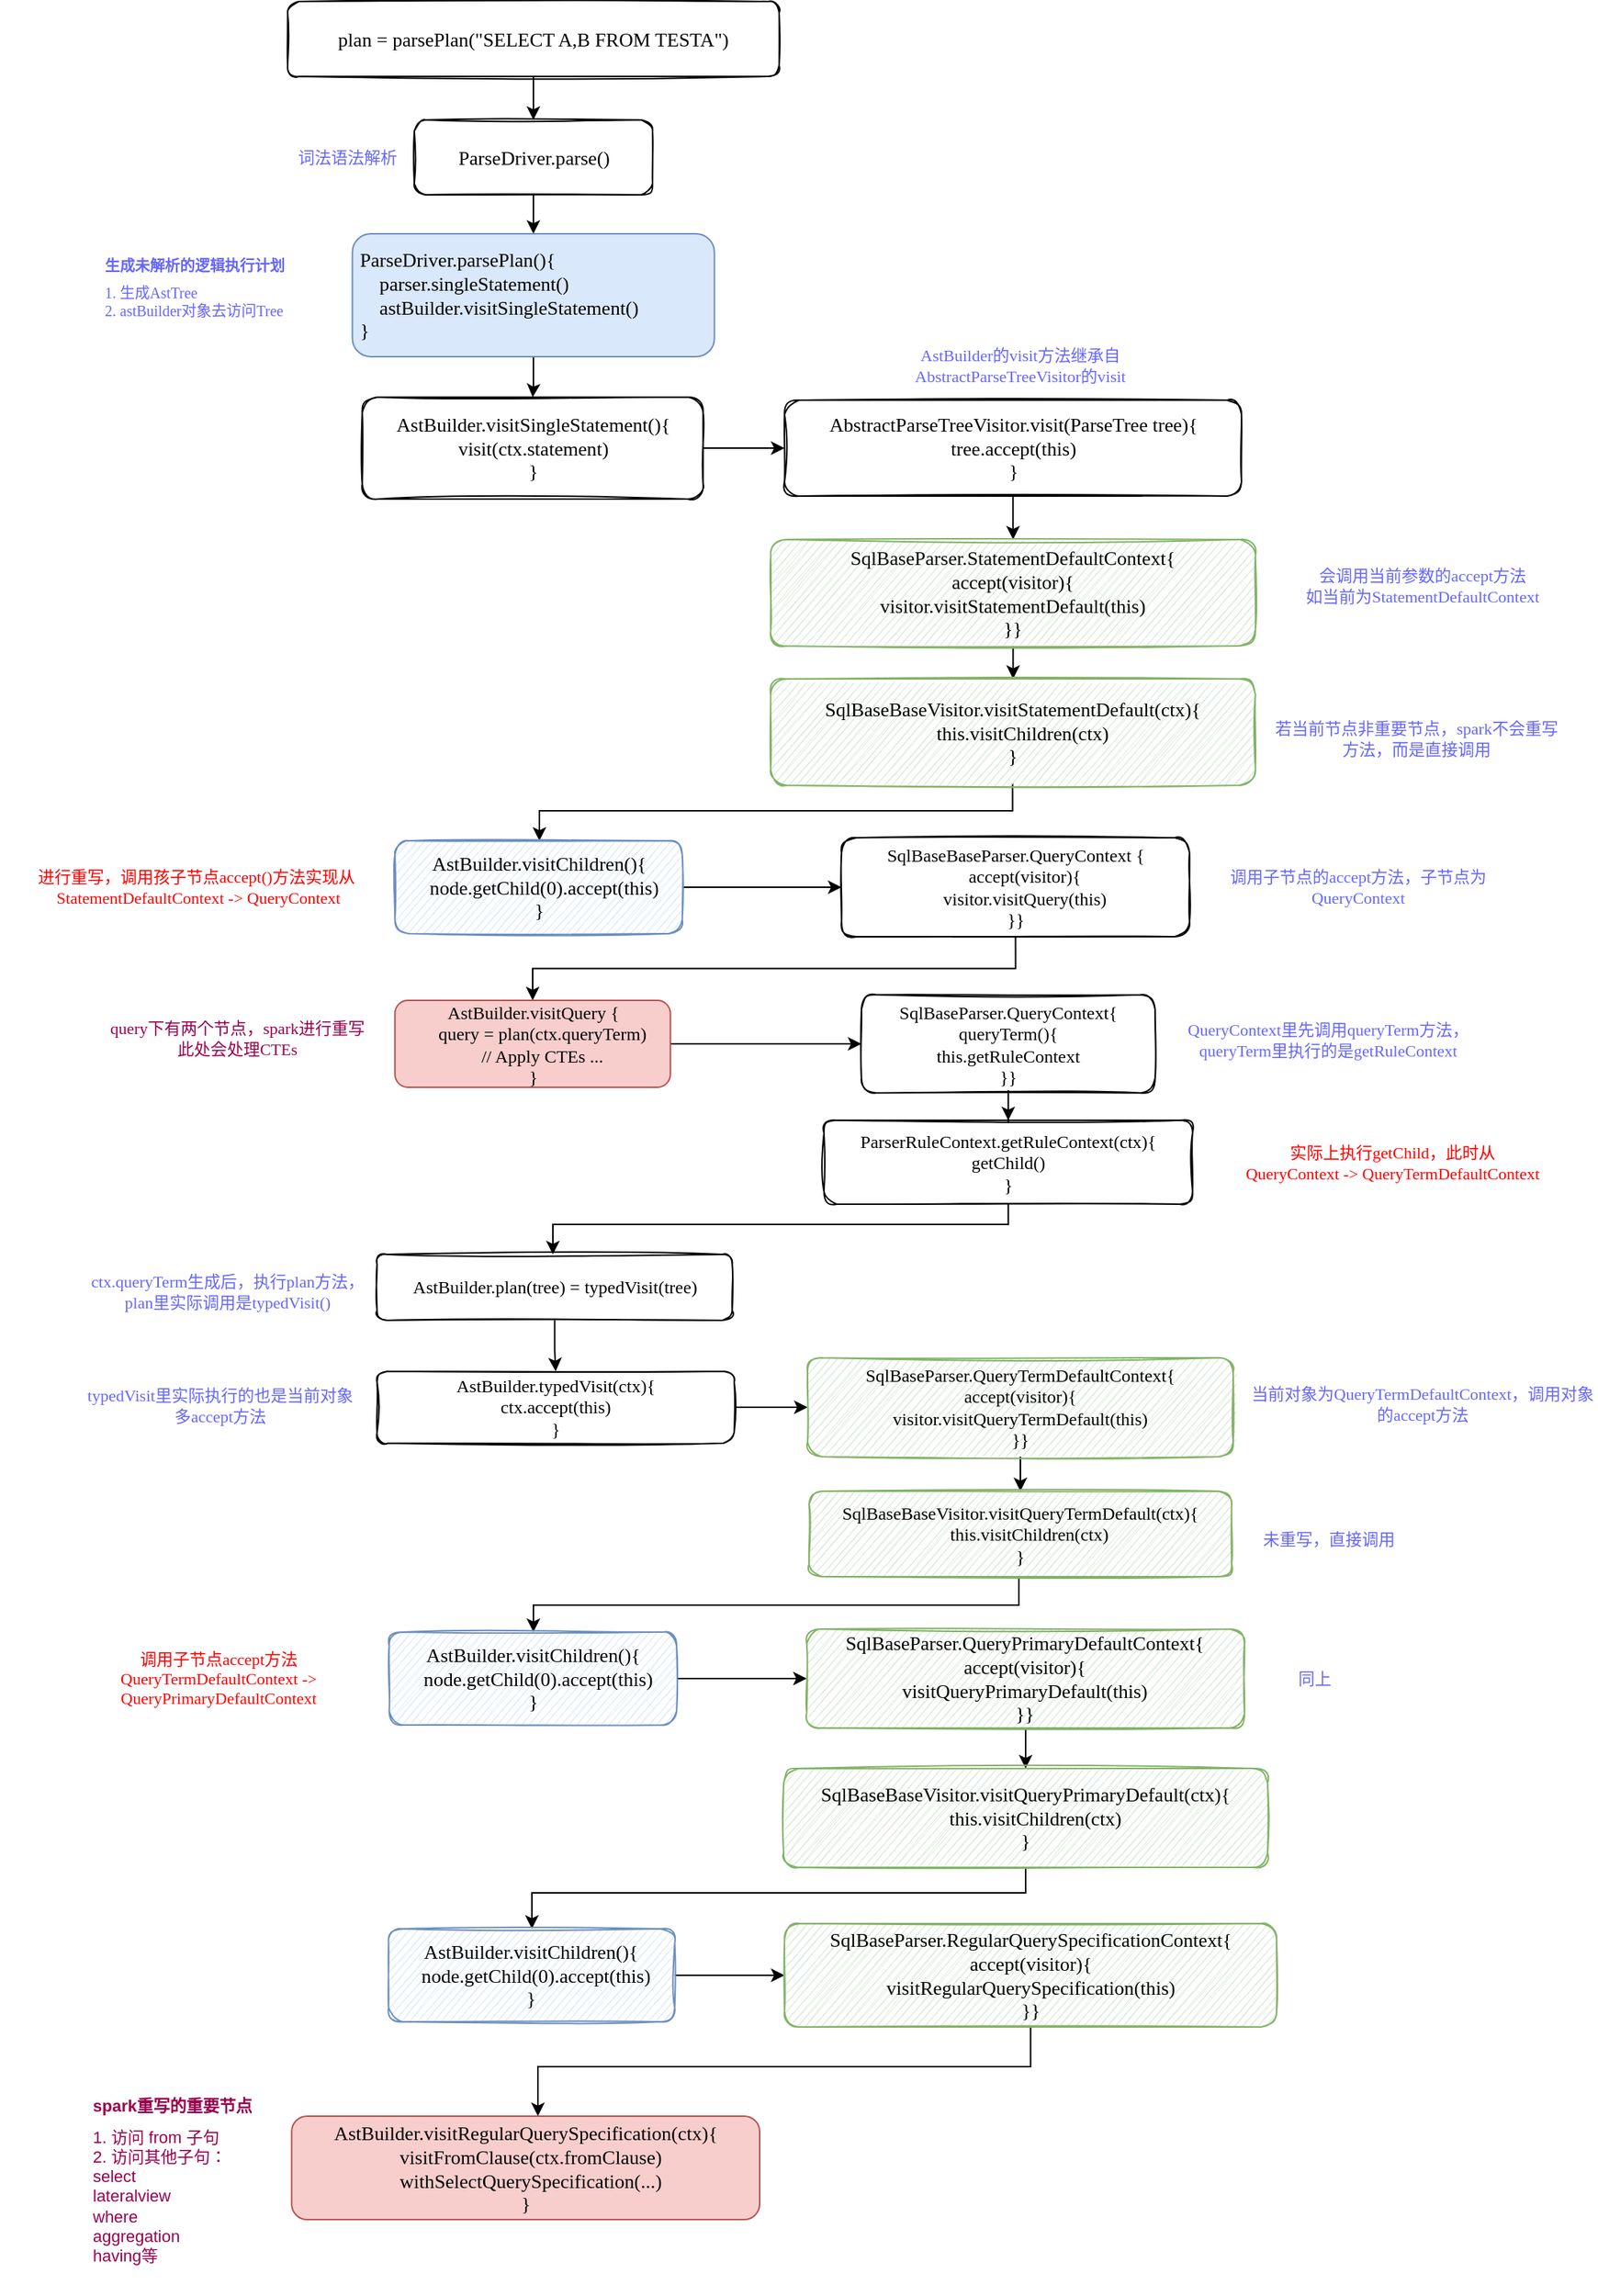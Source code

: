 <mxfile version="17.4.0" type="github">
  <diagram id="_TAUJCwC3Z414NcdCWBq" name="Page-1">
    <mxGraphModel dx="2218" dy="898" grid="0" gridSize="10" guides="1" tooltips="1" connect="1" arrows="1" fold="1" page="1" pageScale="1" pageWidth="827" pageHeight="1169" math="0" shadow="0">
      <root>
        <mxCell id="0" />
        <mxCell id="1" parent="0" />
        <mxCell id="T3wzXR9VALe59u5OGyin-3" value="" style="edgeStyle=orthogonalEdgeStyle;rounded=0;orthogonalLoop=1;jettySize=auto;html=1;fontColor=default;fontFamily=Comic Sans MS;" parent="1" source="T3wzXR9VALe59u5OGyin-1" target="T3wzXR9VALe59u5OGyin-2" edge="1">
          <mxGeometry relative="1" as="geometry" />
        </mxCell>
        <mxCell id="T3wzXR9VALe59u5OGyin-1" value="&lt;div&gt;&lt;font&gt;&lt;span style=&quot;font-size: 13.067px&quot;&gt;plan = parsePlan(&quot;SELECT A,B FROM TESTA&quot;)&lt;/span&gt;&lt;span style=&quot;font-size: 9.8pt&quot;&gt;&lt;br&gt;&lt;/span&gt;&lt;/font&gt;&lt;/div&gt;" style="rounded=1;whiteSpace=wrap;html=1;sketch=1;fillColor=none;shadow=0;glass=0;labelBackgroundColor=none;fontFamily=Comic Sans MS;" parent="1" vertex="1">
          <mxGeometry x="68" y="195" width="328" height="50" as="geometry" />
        </mxCell>
        <mxCell id="T3wzXR9VALe59u5OGyin-6" value="" style="edgeStyle=orthogonalEdgeStyle;rounded=0;orthogonalLoop=1;jettySize=auto;html=1;fontFamily=Comic Sans MS;fontSize=11;fontColor=#A680B8;" parent="1" source="T3wzXR9VALe59u5OGyin-2" target="T3wzXR9VALe59u5OGyin-5" edge="1">
          <mxGeometry relative="1" as="geometry" />
        </mxCell>
        <mxCell id="T3wzXR9VALe59u5OGyin-2" value="&lt;div&gt;&lt;font&gt;&lt;span style=&quot;font-size: 13.067px&quot;&gt;ParseDriver.parse()&lt;/span&gt;&lt;/font&gt;&lt;/div&gt;" style="rounded=1;whiteSpace=wrap;html=1;sketch=1;fillColor=none;shadow=0;glass=0;labelBackgroundColor=none;fontFamily=Comic Sans MS;" parent="1" vertex="1">
          <mxGeometry x="152.5" y="274" width="159" height="50" as="geometry" />
        </mxCell>
        <mxCell id="T3wzXR9VALe59u5OGyin-4" value="词法语法解析" style="text;html=1;strokeColor=none;fillColor=none;align=center;verticalAlign=middle;whiteSpace=wrap;rounded=0;shadow=0;glass=0;labelBackgroundColor=none;sketch=1;fontSize=11;fontColor=#6666FF;fontFamily=Comic Sans MS;" parent="1" vertex="1">
          <mxGeometry x="71" y="284" width="74" height="30" as="geometry" />
        </mxCell>
        <mxCell id="T3wzXR9VALe59u5OGyin-30" value="" style="edgeStyle=orthogonalEdgeStyle;rounded=0;orthogonalLoop=1;jettySize=auto;html=1;fontFamily=Comic Sans MS;fontSize=11;fontColor=#6666FF;" parent="1" source="T3wzXR9VALe59u5OGyin-5" target="T3wzXR9VALe59u5OGyin-14" edge="1">
          <mxGeometry relative="1" as="geometry" />
        </mxCell>
        <mxCell id="T3wzXR9VALe59u5OGyin-5" value="&lt;div&gt;&lt;font&gt;&lt;span style=&quot;font-size: 13.067px&quot;&gt;&amp;nbsp;ParseDriver.parsePlan(){&lt;/span&gt;&lt;/font&gt;&lt;/div&gt;&lt;div&gt;&lt;font&gt;&lt;span style=&quot;font-size: 13.067px&quot;&gt;&amp;nbsp; &amp;nbsp; &amp;nbsp;parser.singleStatement()&lt;/span&gt;&lt;span style=&quot;font-size: 13.067px&quot;&gt;&lt;br&gt;&lt;/span&gt;&lt;/font&gt;&lt;/div&gt;&lt;div&gt;&lt;font&gt;&lt;span style=&quot;font-size: 13.067px&quot;&gt;&amp;nbsp; &amp;nbsp; &amp;nbsp;astBuilder.visitSingleStatement()&lt;/span&gt;&lt;span style=&quot;font-size: 13.067px&quot;&gt;&lt;br&gt;&lt;/span&gt;&lt;/font&gt;&lt;/div&gt;&lt;div&gt;&lt;font&gt;&lt;span style=&quot;font-size: 13.067px&quot;&gt;&amp;nbsp;}&lt;/span&gt;&lt;/font&gt;&lt;/div&gt;" style="rounded=1;whiteSpace=wrap;html=1;sketch=0;fillColor=#dae8fc;strokeColor=#6c8ebf;shadow=0;glass=0;labelBackgroundColor=none;fontFamily=Comic Sans MS;align=left;" parent="1" vertex="1">
          <mxGeometry x="111.19" y="350" width="241.62" height="82" as="geometry" />
        </mxCell>
        <mxCell id="T3wzXR9VALe59u5OGyin-32" value="" style="edgeStyle=orthogonalEdgeStyle;rounded=0;orthogonalLoop=1;jettySize=auto;html=1;fontFamily=Comic Sans MS;fontSize=10;fontColor=#6666FF;" parent="1" source="T3wzXR9VALe59u5OGyin-14" target="T3wzXR9VALe59u5OGyin-18" edge="1">
          <mxGeometry relative="1" as="geometry" />
        </mxCell>
        <mxCell id="T3wzXR9VALe59u5OGyin-14" value="&lt;div&gt;&lt;div&gt;&lt;span style=&quot;font-size: 13.067px&quot;&gt;AstBuilder.visitSingleStatement(){&lt;/span&gt;&lt;/div&gt;&lt;div&gt;&lt;span style=&quot;font-size: 13.067px&quot;&gt;visit(ctx.statement)&lt;/span&gt;&lt;/div&gt;&lt;div&gt;&lt;span style=&quot;font-size: 13.067px&quot;&gt;}&lt;/span&gt;&lt;/div&gt;&lt;/div&gt;" style="rounded=1;whiteSpace=wrap;html=1;sketch=1;fillColor=none;shadow=0;glass=0;labelBackgroundColor=none;fontFamily=Comic Sans MS;align=center;" parent="1" vertex="1">
          <mxGeometry x="117.75" y="459" width="227.5" height="68" as="geometry" />
        </mxCell>
        <mxCell id="T3wzXR9VALe59u5OGyin-36" value="" style="edgeStyle=orthogonalEdgeStyle;rounded=0;orthogonalLoop=1;jettySize=auto;html=1;fontFamily=Comic Sans MS;fontSize=10;fontColor=#6666FF;" parent="1" source="T3wzXR9VALe59u5OGyin-18" target="T3wzXR9VALe59u5OGyin-35" edge="1">
          <mxGeometry relative="1" as="geometry" />
        </mxCell>
        <mxCell id="T3wzXR9VALe59u5OGyin-18" value="&lt;div&gt;&lt;span style=&quot;font-size: 13.067px&quot;&gt;AbstractParseTreeVisitor.visit(ParseTree tree){&lt;/span&gt;&lt;/div&gt;&lt;div&gt;&lt;span style=&quot;font-size: 13.067px&quot;&gt;tree.accept(this)&lt;/span&gt;&lt;/div&gt;&lt;div&gt;&lt;span style=&quot;font-size: 13.067px&quot;&gt;}&lt;/span&gt;&lt;/div&gt;" style="rounded=1;whiteSpace=wrap;html=1;sketch=1;fillColor=none;shadow=0;glass=0;labelBackgroundColor=none;fontFamily=Comic Sans MS;" parent="1" vertex="1">
          <mxGeometry x="399.6" y="461" width="305" height="64" as="geometry" />
        </mxCell>
        <mxCell id="T3wzXR9VALe59u5OGyin-31" value="&lt;h1 style=&quot;font-size: 10px&quot;&gt;生成未解析的逻辑执行计划&lt;/h1&gt;&lt;div style=&quot;font-size: 10px&quot;&gt;1. 生成AstTree&lt;/div&gt;&lt;div style=&quot;font-size: 10px&quot;&gt;2. astBuilder对象去访问Tree&lt;/div&gt;" style="text;html=1;strokeColor=none;fillColor=none;spacing=5;spacingTop=-20;whiteSpace=wrap;overflow=hidden;rounded=0;shadow=0;glass=0;labelBackgroundColor=none;sketch=1;fontFamily=Comic Sans MS;fontSize=10;fontColor=#6666FF;" parent="1" vertex="1">
          <mxGeometry x="-59.33" y="369" width="187" height="66" as="geometry" />
        </mxCell>
        <mxCell id="T3wzXR9VALe59u5OGyin-34" value="AstBuilder的visit方法继承自AbstractParseTreeVisitor的visit" style="text;html=1;strokeColor=none;fillColor=none;align=center;verticalAlign=middle;whiteSpace=wrap;rounded=0;shadow=0;glass=0;labelBackgroundColor=none;sketch=1;fontSize=11;fontColor=#6666FF;fontFamily=Comic Sans MS;" parent="1" vertex="1">
          <mxGeometry x="461" y="409" width="192" height="57" as="geometry" />
        </mxCell>
        <mxCell id="T3wzXR9VALe59u5OGyin-39" value="" style="edgeStyle=orthogonalEdgeStyle;rounded=0;orthogonalLoop=1;jettySize=auto;html=1;fontFamily=Comic Sans MS;fontSize=10;fontColor=#6666FF;" parent="1" source="T3wzXR9VALe59u5OGyin-35" target="T3wzXR9VALe59u5OGyin-38" edge="1">
          <mxGeometry relative="1" as="geometry" />
        </mxCell>
        <mxCell id="T3wzXR9VALe59u5OGyin-35" value="&lt;div&gt;&lt;span style=&quot;font-size: 13.067px&quot;&gt;SqlBaseParser.StatementDefaultContext{&lt;/span&gt;&lt;/div&gt;&lt;div&gt;&lt;span style=&quot;font-size: 13.067px&quot;&gt;accept(visitor){&lt;/span&gt;&lt;/div&gt;&lt;span style=&quot;font-size: 13.067px&quot;&gt;visitor.visitStatementDefault(this)&lt;/span&gt;&lt;div&gt;&lt;span style=&quot;font-size: 13.067px&quot;&gt;}}&lt;/span&gt;&lt;br&gt;&lt;/div&gt;" style="rounded=1;whiteSpace=wrap;html=1;sketch=1;fillColor=#d5e8d4;shadow=0;glass=0;labelBackgroundColor=none;fontFamily=Comic Sans MS;strokeColor=#82b366;" parent="1" vertex="1">
          <mxGeometry x="390.35" y="554" width="323.5" height="71" as="geometry" />
        </mxCell>
        <mxCell id="T3wzXR9VALe59u5OGyin-37" value="会调用当前参数的accept方法&lt;br&gt;如当前为StatementDefaultContext" style="text;html=1;strokeColor=none;fillColor=none;align=center;verticalAlign=middle;whiteSpace=wrap;rounded=0;shadow=0;glass=0;labelBackgroundColor=none;sketch=1;fontSize=11;fontColor=#6666FF;fontFamily=Comic Sans MS;" parent="1" vertex="1">
          <mxGeometry x="719" y="558" width="213" height="53" as="geometry" />
        </mxCell>
        <mxCell id="T3wzXR9VALe59u5OGyin-42" value="" style="edgeStyle=orthogonalEdgeStyle;rounded=0;orthogonalLoop=1;jettySize=auto;html=1;fontFamily=Comic Sans MS;fontSize=10;fontColor=#6666FF;exitX=0.499;exitY=0.981;exitDx=0;exitDy=0;exitPerimeter=0;" parent="1" source="T3wzXR9VALe59u5OGyin-38" target="T3wzXR9VALe59u5OGyin-41" edge="1">
          <mxGeometry relative="1" as="geometry">
            <mxPoint x="552.111" y="728" as="sourcePoint" />
            <Array as="points">
              <mxPoint x="552" y="735" />
              <mxPoint x="236" y="735" />
            </Array>
          </mxGeometry>
        </mxCell>
        <mxCell id="T3wzXR9VALe59u5OGyin-38" value="&lt;div&gt;&lt;div&gt;&lt;span style=&quot;font-size: 13.067px&quot;&gt;SqlBaseBaseVisitor.visitStatementDefault(ctx){&lt;/span&gt;&lt;/div&gt;&lt;div&gt;&lt;span style=&quot;font-size: 13.067px&quot;&gt;&amp;nbsp; &amp;nbsp; this.visitChildren(ctx)&lt;/span&gt;&lt;/div&gt;&lt;div&gt;&lt;span style=&quot;font-size: 13.067px&quot;&gt;}&lt;/span&gt;&lt;/div&gt;&lt;/div&gt;" style="rounded=1;whiteSpace=wrap;html=1;sketch=1;fillColor=#d5e8d4;shadow=0;glass=0;labelBackgroundColor=none;fontFamily=Comic Sans MS;strokeColor=#82b366;" parent="1" vertex="1">
          <mxGeometry x="390.35" y="647" width="323.5" height="71" as="geometry" />
        </mxCell>
        <mxCell id="T3wzXR9VALe59u5OGyin-40" value="若当前节点非重要节点，spark不会重写方法，而是直接调用&lt;br&gt;&lt;div class=&quot;okr-block-clipboard&quot;&gt;&lt;/div&gt;" style="text;html=1;strokeColor=none;fillColor=none;align=center;verticalAlign=middle;whiteSpace=wrap;rounded=0;shadow=0;glass=0;labelBackgroundColor=none;sketch=1;fontSize=11;fontColor=#6666FF;fontFamily=Comic Sans MS;" parent="1" vertex="1">
          <mxGeometry x="722" y="655" width="199" height="63" as="geometry" />
        </mxCell>
        <mxCell id="T3wzXR9VALe59u5OGyin-46" value="" style="edgeStyle=orthogonalEdgeStyle;rounded=0;orthogonalLoop=1;jettySize=auto;html=1;fontFamily=Comic Sans MS;fontSize=10;fontColor=#6666FF;" parent="1" source="T3wzXR9VALe59u5OGyin-41" target="T3wzXR9VALe59u5OGyin-45" edge="1">
          <mxGeometry relative="1" as="geometry" />
        </mxCell>
        <mxCell id="T3wzXR9VALe59u5OGyin-41" value="&lt;div&gt;&lt;span style=&quot;font-size: 13.067px&quot;&gt;AstBuilder.visitChildren(){&lt;/span&gt;&lt;/div&gt;&lt;div&gt;&lt;span style=&quot;font-size: 13.067px&quot;&gt;&amp;nbsp; node.getChild(0).accept(this)&lt;/span&gt;&lt;/div&gt;&lt;div&gt;&lt;span style=&quot;font-size: 13.067px&quot;&gt;}&lt;/span&gt;&lt;/div&gt;" style="rounded=1;whiteSpace=wrap;html=1;sketch=1;fillColor=#dae8fc;shadow=0;glass=0;labelBackgroundColor=none;fontFamily=Comic Sans MS;strokeColor=#6c8ebf;" parent="1" vertex="1">
          <mxGeometry x="139.59" y="755" width="191.75" height="62" as="geometry" />
        </mxCell>
        <mxCell id="T3wzXR9VALe59u5OGyin-44" value="进行重写，调用孩子节点accept()方法实现从&amp;nbsp;&lt;br&gt;&lt;span&gt;StatementDefaultContext -&amp;gt; QueryContext&lt;br&gt;&lt;/span&gt;&lt;div class=&quot;okr-block-clipboard&quot;&gt;&lt;/div&gt;" style="text;html=1;strokeColor=none;fillColor=none;align=center;verticalAlign=middle;whiteSpace=wrap;rounded=0;shadow=0;glass=0;labelBackgroundColor=none;sketch=1;fontSize=11;fontColor=#FF0000;fontFamily=Comic Sans MS;" parent="1" vertex="1">
          <mxGeometry x="-123.16" y="750.5" width="262.75" height="71" as="geometry" />
        </mxCell>
        <mxCell id="T3wzXR9VALe59u5OGyin-48" value="" style="edgeStyle=orthogonalEdgeStyle;rounded=0;orthogonalLoop=1;jettySize=auto;html=1;fontFamily=Comic Sans MS;fontSize=10;fontColor=#6666FF;exitX=0.5;exitY=1;exitDx=0;exitDy=0;" parent="1" source="T3wzXR9VALe59u5OGyin-45" target="T3wzXR9VALe59u5OGyin-47" edge="1">
          <mxGeometry relative="1" as="geometry" />
        </mxCell>
        <mxCell id="T3wzXR9VALe59u5OGyin-45" value="&lt;div&gt;SqlBaseBaseParser.QueryContext {&lt;/div&gt;&lt;div&gt;&amp;nbsp; &amp;nbsp; accept(visitor){&lt;/div&gt;&lt;div&gt;&amp;nbsp; &amp;nbsp; visitor.visitQuery(this)&lt;/div&gt;&lt;div&gt;}}&lt;/div&gt;" style="rounded=1;whiteSpace=wrap;html=1;sketch=1;fillColor=none;shadow=0;glass=0;labelBackgroundColor=none;fontFamily=Comic Sans MS;" parent="1" vertex="1">
          <mxGeometry x="437.63" y="753" width="232.25" height="66" as="geometry" />
        </mxCell>
        <mxCell id="bS2-JoX9ewdRHK1aLQZ--2" value="" style="edgeStyle=orthogonalEdgeStyle;rounded=0;orthogonalLoop=1;jettySize=auto;html=1;" edge="1" parent="1" source="T3wzXR9VALe59u5OGyin-47" target="bS2-JoX9ewdRHK1aLQZ--1">
          <mxGeometry relative="1" as="geometry" />
        </mxCell>
        <mxCell id="T3wzXR9VALe59u5OGyin-47" value="&lt;div&gt;AstBuilder.visitQuery {&lt;/div&gt;&lt;div&gt;&amp;nbsp; &amp;nbsp; query = plan(ctx.queryTerm)&lt;/div&gt;&lt;div&gt;&amp;nbsp; &amp;nbsp; // Apply CTEs ...&lt;/div&gt;&lt;div&gt;}&lt;/div&gt;" style="rounded=1;whiteSpace=wrap;html=1;sketch=0;fillColor=#f8cecc;shadow=0;glass=0;labelBackgroundColor=none;fontFamily=Comic Sans MS;strokeColor=#b85450;" parent="1" vertex="1">
          <mxGeometry x="139.59" y="861.5" width="183.81" height="58" as="geometry" />
        </mxCell>
        <mxCell id="T3wzXR9VALe59u5OGyin-49" value="query下有两个节点，spark进行重写&lt;br&gt;此处会处理CTEs&lt;div class=&quot;okr-block-clipboard&quot;&gt;&lt;/div&gt;" style="text;html=1;strokeColor=none;fillColor=none;align=center;verticalAlign=middle;whiteSpace=wrap;rounded=0;shadow=0;glass=0;labelBackgroundColor=none;sketch=1;fontSize=11;fontColor=#99004D;fontFamily=Comic Sans MS;" parent="1" vertex="1">
          <mxGeometry x="-67.41" y="859" width="203.16" height="56.5" as="geometry" />
        </mxCell>
        <mxCell id="T3wzXR9VALe59u5OGyin-50" value="调用子节点的accept方法，子节点为QueryContext" style="text;html=1;strokeColor=none;fillColor=none;align=center;verticalAlign=middle;whiteSpace=wrap;rounded=0;shadow=0;glass=0;labelBackgroundColor=none;sketch=1;fontSize=11;fontColor=#6666FF;fontFamily=Comic Sans MS;" parent="1" vertex="1">
          <mxGeometry x="676" y="759.5" width="213" height="53" as="geometry" />
        </mxCell>
        <mxCell id="bS2-JoX9ewdRHK1aLQZ--5" value="" style="edgeStyle=orthogonalEdgeStyle;rounded=0;orthogonalLoop=1;jettySize=auto;html=1;" edge="1" parent="1" source="bS2-JoX9ewdRHK1aLQZ--1" target="bS2-JoX9ewdRHK1aLQZ--4">
          <mxGeometry relative="1" as="geometry" />
        </mxCell>
        <mxCell id="bS2-JoX9ewdRHK1aLQZ--1" value="SqlBaseParser.QueryContext{&lt;br&gt;queryTerm(){&lt;br&gt;this.getRuleContext&lt;br&gt;}}" style="rounded=1;whiteSpace=wrap;html=1;sketch=1;fillColor=none;shadow=0;glass=0;labelBackgroundColor=none;fontFamily=Comic Sans MS;" vertex="1" parent="1">
          <mxGeometry x="450.91" y="857.75" width="196" height="65.5" as="geometry" />
        </mxCell>
        <mxCell id="bS2-JoX9ewdRHK1aLQZ--3" value="QueryContext里先调用queryTerm方法，queryTerm里执行的是getRuleContext" style="text;html=1;strokeColor=none;fillColor=none;align=center;verticalAlign=middle;whiteSpace=wrap;rounded=0;shadow=0;glass=0;labelBackgroundColor=none;sketch=1;fontSize=11;fontColor=#6666FF;fontFamily=Comic Sans MS;" vertex="1" parent="1">
          <mxGeometry x="656" y="861.5" width="213" height="53" as="geometry" />
        </mxCell>
        <mxCell id="bS2-JoX9ewdRHK1aLQZ--8" value="" style="edgeStyle=orthogonalEdgeStyle;rounded=0;orthogonalLoop=1;jettySize=auto;html=1;" edge="1" parent="1" source="bS2-JoX9ewdRHK1aLQZ--4" target="bS2-JoX9ewdRHK1aLQZ--7">
          <mxGeometry relative="1" as="geometry">
            <Array as="points">
              <mxPoint x="549" y="1011" />
              <mxPoint x="245" y="1011" />
            </Array>
          </mxGeometry>
        </mxCell>
        <mxCell id="bS2-JoX9ewdRHK1aLQZ--4" value="ParserRuleContext.getRuleContext(ctx){&lt;br&gt;getChild()&lt;br&gt;}" style="rounded=1;whiteSpace=wrap;html=1;sketch=1;fillColor=none;shadow=0;glass=0;labelBackgroundColor=none;fontFamily=Comic Sans MS;" vertex="1" parent="1">
          <mxGeometry x="425.91" y="941.5" width="246" height="56" as="geometry" />
        </mxCell>
        <mxCell id="bS2-JoX9ewdRHK1aLQZ--6" value="实际上执行getChild，此时从&lt;br&gt;QueryContext -&amp;gt; QueryTermDefaultContext" style="text;html=1;strokeColor=none;fillColor=none;align=center;verticalAlign=middle;whiteSpace=wrap;rounded=0;shadow=0;glass=0;labelBackgroundColor=none;sketch=1;fontSize=11;fontColor=#FF0000;fontFamily=Comic Sans MS;" vertex="1" parent="1">
          <mxGeometry x="676" y="935" width="259" height="69" as="geometry" />
        </mxCell>
        <mxCell id="bS2-JoX9ewdRHK1aLQZ--11" value="" style="edgeStyle=orthogonalEdgeStyle;rounded=0;orthogonalLoop=1;jettySize=auto;html=1;" edge="1" parent="1" source="bS2-JoX9ewdRHK1aLQZ--7" target="bS2-JoX9ewdRHK1aLQZ--10">
          <mxGeometry relative="1" as="geometry" />
        </mxCell>
        <mxCell id="bS2-JoX9ewdRHK1aLQZ--7" value="AstBuilder.plan(tree) = typedVisit(tree)" style="rounded=1;whiteSpace=wrap;html=1;sketch=1;fillColor=none;shadow=0;glass=0;labelBackgroundColor=none;fontFamily=Comic Sans MS;" vertex="1" parent="1">
          <mxGeometry x="127.67" y="1031" width="237" height="44" as="geometry" />
        </mxCell>
        <mxCell id="bS2-JoX9ewdRHK1aLQZ--9" value="ctx.queryTerm生成后，执行plan方法，plan里实际调用是typedVisit()" style="text;html=1;strokeColor=none;fillColor=none;align=center;verticalAlign=middle;whiteSpace=wrap;rounded=0;shadow=0;glass=0;labelBackgroundColor=none;sketch=1;fontSize=11;fontColor=#6666FF;fontFamily=Comic Sans MS;" vertex="1" parent="1">
          <mxGeometry x="-67.41" y="1031" width="189.9" height="50" as="geometry" />
        </mxCell>
        <mxCell id="bS2-JoX9ewdRHK1aLQZ--14" value="" style="edgeStyle=orthogonalEdgeStyle;rounded=0;orthogonalLoop=1;jettySize=auto;html=1;fontColor=#FF0000;" edge="1" parent="1" source="bS2-JoX9ewdRHK1aLQZ--10" target="bS2-JoX9ewdRHK1aLQZ--13">
          <mxGeometry relative="1" as="geometry" />
        </mxCell>
        <mxCell id="bS2-JoX9ewdRHK1aLQZ--10" value="AstBuilder.typedVisit(ctx){&lt;br&gt;ctx.accept(this)&lt;br&gt;}" style="rounded=1;whiteSpace=wrap;html=1;sketch=1;fillColor=none;shadow=0;glass=0;labelBackgroundColor=none;fontFamily=Comic Sans MS;" vertex="1" parent="1">
          <mxGeometry x="127.67" y="1109" width="238.33" height="48" as="geometry" />
        </mxCell>
        <mxCell id="bS2-JoX9ewdRHK1aLQZ--12" value="typedVisit里实际执行的也是当前对象多accept方法" style="text;html=1;strokeColor=none;fillColor=none;align=center;verticalAlign=middle;whiteSpace=wrap;rounded=0;shadow=0;glass=0;labelBackgroundColor=none;sketch=1;fontSize=11;fontColor=#6666FF;fontFamily=Comic Sans MS;" vertex="1" parent="1">
          <mxGeometry x="-72.15" y="1107" width="189.9" height="50" as="geometry" />
        </mxCell>
        <mxCell id="bS2-JoX9ewdRHK1aLQZ--16" value="" style="edgeStyle=orthogonalEdgeStyle;rounded=0;orthogonalLoop=1;jettySize=auto;html=1;fontColor=#FF0000;" edge="1" parent="1" source="bS2-JoX9ewdRHK1aLQZ--13" target="bS2-JoX9ewdRHK1aLQZ--15">
          <mxGeometry relative="1" as="geometry" />
        </mxCell>
        <mxCell id="bS2-JoX9ewdRHK1aLQZ--13" value="&lt;div&gt;SqlBaseParser.QueryTermDefaultContext{&lt;/div&gt;&lt;div&gt;accept(visitor){&lt;/div&gt;&lt;div&gt;visitor.visitQueryTermDefault(this)&lt;/div&gt;&lt;div&gt;}}&lt;/div&gt;" style="rounded=1;whiteSpace=wrap;html=1;sketch=1;fillColor=#d5e8d4;shadow=0;glass=0;labelBackgroundColor=none;fontFamily=Comic Sans MS;strokeColor=#82b366;" vertex="1" parent="1">
          <mxGeometry x="415" y="1100" width="284" height="66" as="geometry" />
        </mxCell>
        <mxCell id="bS2-JoX9ewdRHK1aLQZ--20" value="" style="edgeStyle=orthogonalEdgeStyle;rounded=0;orthogonalLoop=1;jettySize=auto;html=1;fontColor=#6666FF;entryX=0.5;entryY=0;entryDx=0;entryDy=0;" edge="1" parent="1" source="bS2-JoX9ewdRHK1aLQZ--15" target="bS2-JoX9ewdRHK1aLQZ--19">
          <mxGeometry relative="1" as="geometry">
            <Array as="points">
              <mxPoint x="556" y="1265" />
              <mxPoint x="232" y="1265" />
              <mxPoint x="232" y="1283" />
            </Array>
          </mxGeometry>
        </mxCell>
        <mxCell id="bS2-JoX9ewdRHK1aLQZ--15" value="&lt;div&gt;SqlBaseBaseVisitor.visitQueryTermDefault(ctx){&lt;/div&gt;&lt;div&gt;&amp;nbsp; &amp;nbsp; this.visitChildren(ctx)&lt;/div&gt;&lt;div&gt;}&lt;/div&gt;" style="rounded=1;whiteSpace=wrap;html=1;sketch=1;fillColor=#d5e8d4;shadow=0;glass=0;labelBackgroundColor=none;fontFamily=Comic Sans MS;strokeColor=#82b366;" vertex="1" parent="1">
          <mxGeometry x="416" y="1189" width="282" height="57" as="geometry" />
        </mxCell>
        <mxCell id="bS2-JoX9ewdRHK1aLQZ--17" value="当前对象为QueryTermDefaultContext，调用对象的accept方法" style="text;html=1;strokeColor=none;fillColor=none;align=center;verticalAlign=middle;whiteSpace=wrap;rounded=0;shadow=0;glass=0;labelBackgroundColor=none;sketch=1;fontSize=11;fontColor=#6666FF;fontFamily=Comic Sans MS;" vertex="1" parent="1">
          <mxGeometry x="710" y="1104" width="231" height="53" as="geometry" />
        </mxCell>
        <mxCell id="bS2-JoX9ewdRHK1aLQZ--18" value="未重写，直接调用&lt;br&gt;&lt;div class=&quot;okr-block-clipboard&quot;&gt;&lt;/div&gt;" style="text;html=1;strokeColor=none;fillColor=none;align=center;verticalAlign=middle;whiteSpace=wrap;rounded=0;shadow=0;glass=0;labelBackgroundColor=none;sketch=1;fontSize=11;fontColor=#6666FF;fontFamily=Comic Sans MS;" vertex="1" parent="1">
          <mxGeometry x="696.75" y="1200" width="131.5" height="41" as="geometry" />
        </mxCell>
        <mxCell id="bS2-JoX9ewdRHK1aLQZ--22" value="" style="edgeStyle=orthogonalEdgeStyle;rounded=0;orthogonalLoop=1;jettySize=auto;html=1;fontColor=#6666FF;" edge="1" parent="1" source="bS2-JoX9ewdRHK1aLQZ--19" target="bS2-JoX9ewdRHK1aLQZ--21">
          <mxGeometry relative="1" as="geometry" />
        </mxCell>
        <mxCell id="bS2-JoX9ewdRHK1aLQZ--19" value="&lt;div&gt;&lt;span style=&quot;font-size: 13.067px&quot;&gt;AstBuilder.visitChildren(){&lt;/span&gt;&lt;/div&gt;&lt;div&gt;&lt;span style=&quot;font-size: 13.067px&quot;&gt;&amp;nbsp; node.getChild(0).accept(this)&lt;/span&gt;&lt;/div&gt;&lt;div&gt;&lt;span style=&quot;font-size: 13.067px&quot;&gt;}&lt;/span&gt;&lt;/div&gt;" style="rounded=1;whiteSpace=wrap;html=1;sketch=1;fillColor=#dae8fc;shadow=0;glass=0;labelBackgroundColor=none;fontFamily=Comic Sans MS;strokeColor=#6c8ebf;" vertex="1" parent="1">
          <mxGeometry x="135.75" y="1283" width="191.81" height="62" as="geometry" />
        </mxCell>
        <mxCell id="bS2-JoX9ewdRHK1aLQZ--25" value="" style="edgeStyle=orthogonalEdgeStyle;rounded=0;orthogonalLoop=1;jettySize=auto;html=1;fontColor=#6666FF;" edge="1" parent="1" source="bS2-JoX9ewdRHK1aLQZ--21" target="bS2-JoX9ewdRHK1aLQZ--24">
          <mxGeometry relative="1" as="geometry" />
        </mxCell>
        <mxCell id="bS2-JoX9ewdRHK1aLQZ--21" value="&lt;span style=&quot;font-size: 13.067px&quot;&gt;SqlBaseParser.QueryPrimaryDefaultContext{&lt;/span&gt;&lt;br&gt;&lt;span style=&quot;font-size: 13.067px&quot;&gt;accept(visitor){&lt;br&gt;visitQueryPrimaryDefault(this)&lt;br&gt;}}&lt;/span&gt;" style="rounded=1;whiteSpace=wrap;html=1;sketch=1;fillColor=#d5e8d4;shadow=0;glass=0;labelBackgroundColor=none;fontFamily=Comic Sans MS;strokeColor=#82b366;" vertex="1" parent="1">
          <mxGeometry x="414.4" y="1281" width="292.21" height="66" as="geometry" />
        </mxCell>
        <mxCell id="bS2-JoX9ewdRHK1aLQZ--23" value="&lt;span&gt;调用子节点accept方法QueryTermDefaultContext -&amp;gt; QueryPrimaryDefaultContext&lt;br&gt;&lt;/span&gt;&lt;div class=&quot;okr-block-clipboard&quot;&gt;&lt;/div&gt;" style="text;html=1;strokeColor=none;fillColor=none;align=center;verticalAlign=middle;whiteSpace=wrap;rounded=0;shadow=0;glass=0;labelBackgroundColor=none;sketch=1;fontSize=11;fontColor=#FF0000;fontFamily=Comic Sans MS;" vertex="1" parent="1">
          <mxGeometry x="-79.05" y="1288" width="202.49" height="52" as="geometry" />
        </mxCell>
        <mxCell id="bS2-JoX9ewdRHK1aLQZ--29" value="" style="edgeStyle=orthogonalEdgeStyle;rounded=0;orthogonalLoop=1;jettySize=auto;html=1;fontColor=#876E54;" edge="1" parent="1" source="bS2-JoX9ewdRHK1aLQZ--24" target="bS2-JoX9ewdRHK1aLQZ--28">
          <mxGeometry relative="1" as="geometry">
            <Array as="points">
              <mxPoint x="561" y="1457" />
              <mxPoint x="231" y="1457" />
            </Array>
          </mxGeometry>
        </mxCell>
        <mxCell id="bS2-JoX9ewdRHK1aLQZ--24" value="&lt;div&gt;&lt;span style=&quot;font-size: 13.067px&quot;&gt;SqlBaseBaseVisitor.visitQueryPrimaryDefault(ctx){&lt;/span&gt;&lt;/div&gt;&lt;div&gt;&lt;span style=&quot;font-size: 13.067px&quot;&gt;&amp;nbsp; &amp;nbsp; this.visitChildren(ctx)&lt;/span&gt;&lt;/div&gt;&lt;div&gt;&lt;span style=&quot;font-size: 13.067px&quot;&gt;}&lt;/span&gt;&lt;/div&gt;" style="rounded=1;whiteSpace=wrap;html=1;sketch=1;fillColor=#d5e8d4;shadow=0;glass=0;labelBackgroundColor=none;fontFamily=Comic Sans MS;strokeColor=#82b366;" vertex="1" parent="1">
          <mxGeometry x="399" y="1374" width="323" height="66" as="geometry" />
        </mxCell>
        <mxCell id="bS2-JoX9ewdRHK1aLQZ--27" value="同上&lt;br&gt;&lt;div class=&quot;okr-block-clipboard&quot;&gt;&lt;/div&gt;" style="text;html=1;strokeColor=none;fillColor=none;align=center;verticalAlign=middle;whiteSpace=wrap;rounded=0;shadow=0;glass=0;labelBackgroundColor=none;sketch=1;fontSize=11;fontColor=#6666FF;fontFamily=Comic Sans MS;" vertex="1" parent="1">
          <mxGeometry x="719" y="1296" width="69" height="36" as="geometry" />
        </mxCell>
        <mxCell id="bS2-JoX9ewdRHK1aLQZ--31" value="" style="edgeStyle=orthogonalEdgeStyle;rounded=0;orthogonalLoop=1;jettySize=auto;html=1;fontColor=#876E54;" edge="1" parent="1" source="bS2-JoX9ewdRHK1aLQZ--28" target="bS2-JoX9ewdRHK1aLQZ--30">
          <mxGeometry relative="1" as="geometry" />
        </mxCell>
        <mxCell id="bS2-JoX9ewdRHK1aLQZ--28" value="&lt;div&gt;&lt;span style=&quot;font-size: 13.067px&quot;&gt;AstBuilder.visitChildren(){&lt;/span&gt;&lt;/div&gt;&lt;div&gt;&lt;span style=&quot;font-size: 13.067px&quot;&gt;&amp;nbsp; node.getChild(0).accept(this)&lt;/span&gt;&lt;/div&gt;&lt;div&gt;&lt;span style=&quot;font-size: 13.067px&quot;&gt;}&lt;/span&gt;&lt;/div&gt;" style="rounded=1;whiteSpace=wrap;html=1;sketch=1;fillColor=#dae8fc;shadow=0;glass=0;labelBackgroundColor=none;fontFamily=Comic Sans MS;strokeColor=#6c8ebf;" vertex="1" parent="1">
          <mxGeometry x="135.3" y="1481" width="191" height="62" as="geometry" />
        </mxCell>
        <mxCell id="bS2-JoX9ewdRHK1aLQZ--33" value="" style="edgeStyle=orthogonalEdgeStyle;rounded=0;orthogonalLoop=1;jettySize=auto;html=1;fontColor=#876E54;" edge="1" parent="1" source="bS2-JoX9ewdRHK1aLQZ--30" target="bS2-JoX9ewdRHK1aLQZ--32">
          <mxGeometry relative="1" as="geometry">
            <Array as="points">
              <mxPoint x="564" y="1573" />
              <mxPoint x="235" y="1573" />
            </Array>
          </mxGeometry>
        </mxCell>
        <mxCell id="bS2-JoX9ewdRHK1aLQZ--30" value="&lt;div&gt;&lt;span style=&quot;font-size: 13.067px&quot;&gt;SqlBaseParser.RegularQuerySpecificationContext{&lt;/span&gt;&lt;/div&gt;&lt;div&gt;&lt;span style=&quot;font-size: 13.067px&quot;&gt;accept(visitor){&lt;/span&gt;&lt;/div&gt;&lt;div&gt;&lt;span style=&quot;font-size: 13.067px&quot;&gt;visitRegularQuerySpecification(this)&lt;/span&gt;&lt;/div&gt;&lt;div&gt;&lt;span style=&quot;font-size: 13.067px&quot;&gt;}}&lt;/span&gt;&lt;/div&gt;" style="rounded=1;whiteSpace=wrap;html=1;sketch=1;fillColor=#d5e8d4;shadow=0;glass=0;labelBackgroundColor=none;fontFamily=Comic Sans MS;strokeColor=#82b366;" vertex="1" parent="1">
          <mxGeometry x="399.6" y="1477.5" width="328.35" height="69" as="geometry" />
        </mxCell>
        <mxCell id="bS2-JoX9ewdRHK1aLQZ--32" value="&lt;div&gt;&lt;span style=&quot;font-size: 13.067px&quot;&gt;AstBuilder.visitRegularQuerySpecification(ctx){&lt;/span&gt;&lt;/div&gt;&lt;div&gt;&lt;span style=&quot;font-size: 13.067px&quot;&gt;&amp;nbsp; visitFromClause(ctx.fromClause)&lt;/span&gt;&lt;/div&gt;&lt;div&gt;&lt;span style=&quot;font-size: 13.067px&quot;&gt;&amp;nbsp; withSelectQuerySpecification(...)&lt;/span&gt;&lt;/div&gt;&lt;div&gt;&lt;span style=&quot;font-size: 13.067px&quot;&gt;}&lt;/span&gt;&lt;/div&gt;" style="rounded=1;whiteSpace=wrap;html=1;sketch=0;fillColor=#f8cecc;shadow=0;glass=0;labelBackgroundColor=none;fontFamily=Comic Sans MS;strokeColor=#b85450;" vertex="1" parent="1">
          <mxGeometry x="70.65" y="1606" width="312.35" height="69" as="geometry" />
        </mxCell>
        <mxCell id="bS2-JoX9ewdRHK1aLQZ--35" value="&lt;h1 style=&quot;font-size: 11px&quot;&gt;spark重写的重要节点&lt;/h1&gt;&lt;div style=&quot;font-size: 11px&quot;&gt;1. 访问 from 子句&lt;/div&gt;&lt;div style=&quot;font-size: 11px&quot;&gt;2. 访问其他子句：&lt;/div&gt;&lt;div style=&quot;font-size: 11px&quot;&gt;select&lt;/div&gt;&lt;div style=&quot;font-size: 11px&quot;&gt;lateralview&lt;/div&gt;&lt;div style=&quot;font-size: 11px&quot;&gt;where&lt;/div&gt;&lt;div style=&quot;font-size: 11px&quot;&gt;aggregation&lt;/div&gt;&lt;div style=&quot;font-size: 11px&quot;&gt;having等&lt;/div&gt;" style="text;html=1;strokeColor=none;fillColor=none;spacing=5;spacingTop=-20;whiteSpace=wrap;overflow=hidden;rounded=0;sketch=0;fontColor=#99004D;fontSize=11;" vertex="1" parent="1">
          <mxGeometry x="-67.41" y="1596" width="133" height="129" as="geometry" />
        </mxCell>
      </root>
    </mxGraphModel>
  </diagram>
</mxfile>

